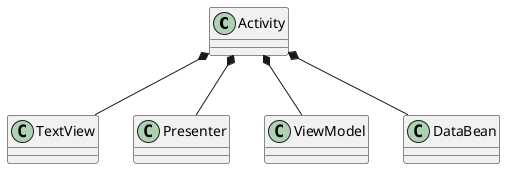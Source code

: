 @startuml


Activity *-- TextView
Activity *-- Presenter
Activity *-- ViewModel
Activity *-- DataBean


@enduml